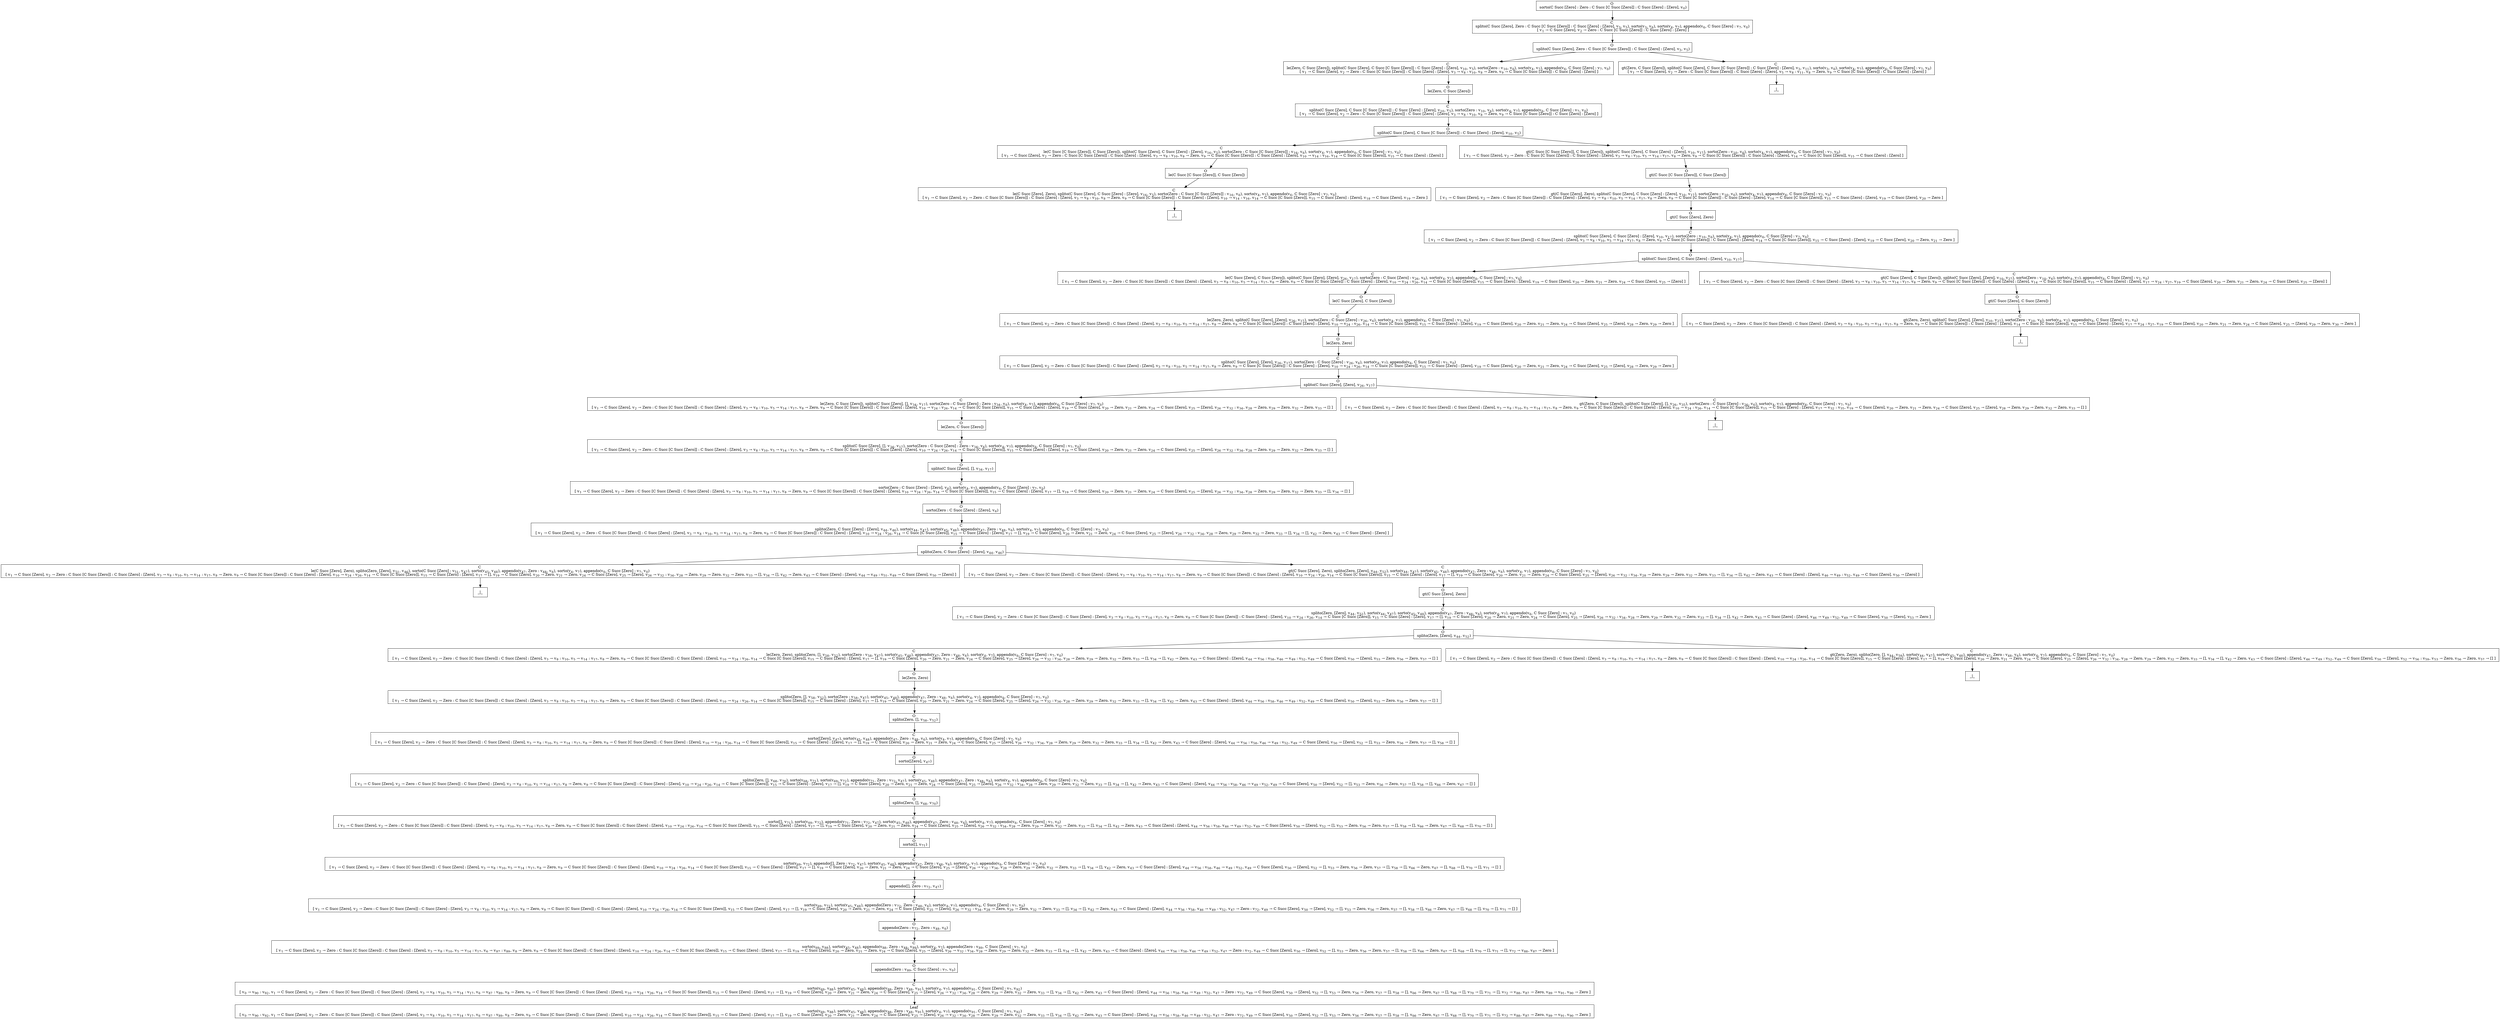 digraph {
    graph [rankdir=TB
          ,bgcolor=transparent];
    node [shape=box
         ,fillcolor=white
         ,style=filled];
    0 [label=<O <BR/> sorto(C Succ [Zero] : Zero : C Succ [C Succ [Zero]] : C Succ [Zero] : [Zero], v<SUB>0</SUB>)>];
    1 [label=<C <BR/> splito(C Succ [Zero], Zero : C Succ [C Succ [Zero]] : C Succ [Zero] : [Zero], v<SUB>3</SUB>, v<SUB>5</SUB>), sorto(v<SUB>3</SUB>, v<SUB>6</SUB>), sorto(v<SUB>4</SUB>, v<SUB>7</SUB>), appendo(v<SUB>6</SUB>, C Succ [Zero] : v<SUB>7</SUB>, v<SUB>0</SUB>) <BR/>  [ v<SUB>1</SUB> &rarr; C Succ [Zero], v<SUB>2</SUB> &rarr; Zero : C Succ [C Succ [Zero]] : C Succ [Zero] : [Zero] ] >];
    2 [label=<O <BR/> splito(C Succ [Zero], Zero : C Succ [C Succ [Zero]] : C Succ [Zero] : [Zero], v<SUB>3</SUB>, v<SUB>5</SUB>)>];
    3 [label=<C <BR/> le(Zero, C Succ [Zero]), splito(C Succ [Zero], C Succ [C Succ [Zero]] : C Succ [Zero] : [Zero], v<SUB>10</SUB>, v<SUB>5</SUB>), sorto(Zero : v<SUB>10</SUB>, v<SUB>6</SUB>), sorto(v<SUB>4</SUB>, v<SUB>7</SUB>), appendo(v<SUB>6</SUB>, C Succ [Zero] : v<SUB>7</SUB>, v<SUB>0</SUB>) <BR/>  [ v<SUB>1</SUB> &rarr; C Succ [Zero], v<SUB>2</SUB> &rarr; Zero : C Succ [C Succ [Zero]] : C Succ [Zero] : [Zero], v<SUB>3</SUB> &rarr; v<SUB>8</SUB> : v<SUB>10</SUB>, v<SUB>8</SUB> &rarr; Zero, v<SUB>9</SUB> &rarr; C Succ [C Succ [Zero]] : C Succ [Zero] : [Zero] ] >];
    4 [label=<C <BR/> gt(Zero, C Succ [Zero]), splito(C Succ [Zero], C Succ [C Succ [Zero]] : C Succ [Zero] : [Zero], v<SUB>3</SUB>, v<SUB>11</SUB>), sorto(v<SUB>3</SUB>, v<SUB>6</SUB>), sorto(v<SUB>4</SUB>, v<SUB>7</SUB>), appendo(v<SUB>6</SUB>, C Succ [Zero] : v<SUB>7</SUB>, v<SUB>0</SUB>) <BR/>  [ v<SUB>1</SUB> &rarr; C Succ [Zero], v<SUB>2</SUB> &rarr; Zero : C Succ [C Succ [Zero]] : C Succ [Zero] : [Zero], v<SUB>5</SUB> &rarr; v<SUB>8</SUB> : v<SUB>11</SUB>, v<SUB>8</SUB> &rarr; Zero, v<SUB>9</SUB> &rarr; C Succ [C Succ [Zero]] : C Succ [Zero] : [Zero] ] >];
    5 [label=<O <BR/> le(Zero, C Succ [Zero])>];
    6 [label=<C <BR/> splito(C Succ [Zero], C Succ [C Succ [Zero]] : C Succ [Zero] : [Zero], v<SUB>10</SUB>, v<SUB>5</SUB>), sorto(Zero : v<SUB>10</SUB>, v<SUB>6</SUB>), sorto(v<SUB>4</SUB>, v<SUB>7</SUB>), appendo(v<SUB>6</SUB>, C Succ [Zero] : v<SUB>7</SUB>, v<SUB>0</SUB>) <BR/>  [ v<SUB>1</SUB> &rarr; C Succ [Zero], v<SUB>2</SUB> &rarr; Zero : C Succ [C Succ [Zero]] : C Succ [Zero] : [Zero], v<SUB>3</SUB> &rarr; v<SUB>8</SUB> : v<SUB>10</SUB>, v<SUB>8</SUB> &rarr; Zero, v<SUB>9</SUB> &rarr; C Succ [C Succ [Zero]] : C Succ [Zero] : [Zero] ] >];
    7 [label=<O <BR/> splito(C Succ [Zero], C Succ [C Succ [Zero]] : C Succ [Zero] : [Zero], v<SUB>10</SUB>, v<SUB>5</SUB>)>];
    8 [label=<C <BR/> le(C Succ [C Succ [Zero]], C Succ [Zero]), splito(C Succ [Zero], C Succ [Zero] : [Zero], v<SUB>16</SUB>, v<SUB>5</SUB>), sorto(Zero : C Succ [C Succ [Zero]] : v<SUB>16</SUB>, v<SUB>6</SUB>), sorto(v<SUB>4</SUB>, v<SUB>7</SUB>), appendo(v<SUB>6</SUB>, C Succ [Zero] : v<SUB>7</SUB>, v<SUB>0</SUB>) <BR/>  [ v<SUB>1</SUB> &rarr; C Succ [Zero], v<SUB>2</SUB> &rarr; Zero : C Succ [C Succ [Zero]] : C Succ [Zero] : [Zero], v<SUB>3</SUB> &rarr; v<SUB>8</SUB> : v<SUB>10</SUB>, v<SUB>8</SUB> &rarr; Zero, v<SUB>9</SUB> &rarr; C Succ [C Succ [Zero]] : C Succ [Zero] : [Zero], v<SUB>10</SUB> &rarr; v<SUB>14</SUB> : v<SUB>16</SUB>, v<SUB>14</SUB> &rarr; C Succ [C Succ [Zero]], v<SUB>15</SUB> &rarr; C Succ [Zero] : [Zero] ] >];
    9 [label=<C <BR/> gt(C Succ [C Succ [Zero]], C Succ [Zero]), splito(C Succ [Zero], C Succ [Zero] : [Zero], v<SUB>10</SUB>, v<SUB>17</SUB>), sorto(Zero : v<SUB>10</SUB>, v<SUB>6</SUB>), sorto(v<SUB>4</SUB>, v<SUB>7</SUB>), appendo(v<SUB>6</SUB>, C Succ [Zero] : v<SUB>7</SUB>, v<SUB>0</SUB>) <BR/>  [ v<SUB>1</SUB> &rarr; C Succ [Zero], v<SUB>2</SUB> &rarr; Zero : C Succ [C Succ [Zero]] : C Succ [Zero] : [Zero], v<SUB>3</SUB> &rarr; v<SUB>8</SUB> : v<SUB>10</SUB>, v<SUB>5</SUB> &rarr; v<SUB>14</SUB> : v<SUB>17</SUB>, v<SUB>8</SUB> &rarr; Zero, v<SUB>9</SUB> &rarr; C Succ [C Succ [Zero]] : C Succ [Zero] : [Zero], v<SUB>14</SUB> &rarr; C Succ [C Succ [Zero]], v<SUB>15</SUB> &rarr; C Succ [Zero] : [Zero] ] >];
    10 [label=<O <BR/> le(C Succ [C Succ [Zero]], C Succ [Zero])>];
    11 [label=<C <BR/> le(C Succ [Zero], Zero), splito(C Succ [Zero], C Succ [Zero] : [Zero], v<SUB>16</SUB>, v<SUB>5</SUB>), sorto(Zero : C Succ [C Succ [Zero]] : v<SUB>16</SUB>, v<SUB>6</SUB>), sorto(v<SUB>4</SUB>, v<SUB>7</SUB>), appendo(v<SUB>6</SUB>, C Succ [Zero] : v<SUB>7</SUB>, v<SUB>0</SUB>) <BR/>  [ v<SUB>1</SUB> &rarr; C Succ [Zero], v<SUB>2</SUB> &rarr; Zero : C Succ [C Succ [Zero]] : C Succ [Zero] : [Zero], v<SUB>3</SUB> &rarr; v<SUB>8</SUB> : v<SUB>10</SUB>, v<SUB>8</SUB> &rarr; Zero, v<SUB>9</SUB> &rarr; C Succ [C Succ [Zero]] : C Succ [Zero] : [Zero], v<SUB>10</SUB> &rarr; v<SUB>14</SUB> : v<SUB>16</SUB>, v<SUB>14</SUB> &rarr; C Succ [C Succ [Zero]], v<SUB>15</SUB> &rarr; C Succ [Zero] : [Zero], v<SUB>18</SUB> &rarr; C Succ [Zero], v<SUB>19</SUB> &rarr; Zero ] >];
    12 [label=<_|_>];
    13 [label=<O <BR/> gt(C Succ [C Succ [Zero]], C Succ [Zero])>];
    14 [label=<C <BR/> gt(C Succ [Zero], Zero), splito(C Succ [Zero], C Succ [Zero] : [Zero], v<SUB>10</SUB>, v<SUB>17</SUB>), sorto(Zero : v<SUB>10</SUB>, v<SUB>6</SUB>), sorto(v<SUB>4</SUB>, v<SUB>7</SUB>), appendo(v<SUB>6</SUB>, C Succ [Zero] : v<SUB>7</SUB>, v<SUB>0</SUB>) <BR/>  [ v<SUB>1</SUB> &rarr; C Succ [Zero], v<SUB>2</SUB> &rarr; Zero : C Succ [C Succ [Zero]] : C Succ [Zero] : [Zero], v<SUB>3</SUB> &rarr; v<SUB>8</SUB> : v<SUB>10</SUB>, v<SUB>5</SUB> &rarr; v<SUB>14</SUB> : v<SUB>17</SUB>, v<SUB>8</SUB> &rarr; Zero, v<SUB>9</SUB> &rarr; C Succ [C Succ [Zero]] : C Succ [Zero] : [Zero], v<SUB>14</SUB> &rarr; C Succ [C Succ [Zero]], v<SUB>15</SUB> &rarr; C Succ [Zero] : [Zero], v<SUB>19</SUB> &rarr; C Succ [Zero], v<SUB>20</SUB> &rarr; Zero ] >];
    15 [label=<O <BR/> gt(C Succ [Zero], Zero)>];
    16 [label=<C <BR/> splito(C Succ [Zero], C Succ [Zero] : [Zero], v<SUB>10</SUB>, v<SUB>17</SUB>), sorto(Zero : v<SUB>10</SUB>, v<SUB>6</SUB>), sorto(v<SUB>4</SUB>, v<SUB>7</SUB>), appendo(v<SUB>6</SUB>, C Succ [Zero] : v<SUB>7</SUB>, v<SUB>0</SUB>) <BR/>  [ v<SUB>1</SUB> &rarr; C Succ [Zero], v<SUB>2</SUB> &rarr; Zero : C Succ [C Succ [Zero]] : C Succ [Zero] : [Zero], v<SUB>3</SUB> &rarr; v<SUB>8</SUB> : v<SUB>10</SUB>, v<SUB>5</SUB> &rarr; v<SUB>14</SUB> : v<SUB>17</SUB>, v<SUB>8</SUB> &rarr; Zero, v<SUB>9</SUB> &rarr; C Succ [C Succ [Zero]] : C Succ [Zero] : [Zero], v<SUB>14</SUB> &rarr; C Succ [C Succ [Zero]], v<SUB>15</SUB> &rarr; C Succ [Zero] : [Zero], v<SUB>19</SUB> &rarr; C Succ [Zero], v<SUB>20</SUB> &rarr; Zero, v<SUB>21</SUB> &rarr; Zero ] >];
    17 [label=<O <BR/> splito(C Succ [Zero], C Succ [Zero] : [Zero], v<SUB>10</SUB>, v<SUB>17</SUB>)>];
    18 [label=<C <BR/> le(C Succ [Zero], C Succ [Zero]), splito(C Succ [Zero], [Zero], v<SUB>26</SUB>, v<SUB>17</SUB>), sorto(Zero : C Succ [Zero] : v<SUB>26</SUB>, v<SUB>6</SUB>), sorto(v<SUB>4</SUB>, v<SUB>7</SUB>), appendo(v<SUB>6</SUB>, C Succ [Zero] : v<SUB>7</SUB>, v<SUB>0</SUB>) <BR/>  [ v<SUB>1</SUB> &rarr; C Succ [Zero], v<SUB>2</SUB> &rarr; Zero : C Succ [C Succ [Zero]] : C Succ [Zero] : [Zero], v<SUB>3</SUB> &rarr; v<SUB>8</SUB> : v<SUB>10</SUB>, v<SUB>5</SUB> &rarr; v<SUB>14</SUB> : v<SUB>17</SUB>, v<SUB>8</SUB> &rarr; Zero, v<SUB>9</SUB> &rarr; C Succ [C Succ [Zero]] : C Succ [Zero] : [Zero], v<SUB>10</SUB> &rarr; v<SUB>24</SUB> : v<SUB>26</SUB>, v<SUB>14</SUB> &rarr; C Succ [C Succ [Zero]], v<SUB>15</SUB> &rarr; C Succ [Zero] : [Zero], v<SUB>19</SUB> &rarr; C Succ [Zero], v<SUB>20</SUB> &rarr; Zero, v<SUB>21</SUB> &rarr; Zero, v<SUB>24</SUB> &rarr; C Succ [Zero], v<SUB>25</SUB> &rarr; [Zero] ] >];
    19 [label=<C <BR/> gt(C Succ [Zero], C Succ [Zero]), splito(C Succ [Zero], [Zero], v<SUB>10</SUB>, v<SUB>27</SUB>), sorto(Zero : v<SUB>10</SUB>, v<SUB>6</SUB>), sorto(v<SUB>4</SUB>, v<SUB>7</SUB>), appendo(v<SUB>6</SUB>, C Succ [Zero] : v<SUB>7</SUB>, v<SUB>0</SUB>) <BR/>  [ v<SUB>1</SUB> &rarr; C Succ [Zero], v<SUB>2</SUB> &rarr; Zero : C Succ [C Succ [Zero]] : C Succ [Zero] : [Zero], v<SUB>3</SUB> &rarr; v<SUB>8</SUB> : v<SUB>10</SUB>, v<SUB>5</SUB> &rarr; v<SUB>14</SUB> : v<SUB>17</SUB>, v<SUB>8</SUB> &rarr; Zero, v<SUB>9</SUB> &rarr; C Succ [C Succ [Zero]] : C Succ [Zero] : [Zero], v<SUB>14</SUB> &rarr; C Succ [C Succ [Zero]], v<SUB>15</SUB> &rarr; C Succ [Zero] : [Zero], v<SUB>17</SUB> &rarr; v<SUB>24</SUB> : v<SUB>27</SUB>, v<SUB>19</SUB> &rarr; C Succ [Zero], v<SUB>20</SUB> &rarr; Zero, v<SUB>21</SUB> &rarr; Zero, v<SUB>24</SUB> &rarr; C Succ [Zero], v<SUB>25</SUB> &rarr; [Zero] ] >];
    20 [label=<O <BR/> le(C Succ [Zero], C Succ [Zero])>];
    21 [label=<C <BR/> le(Zero, Zero), splito(C Succ [Zero], [Zero], v<SUB>26</SUB>, v<SUB>17</SUB>), sorto(Zero : C Succ [Zero] : v<SUB>26</SUB>, v<SUB>6</SUB>), sorto(v<SUB>4</SUB>, v<SUB>7</SUB>), appendo(v<SUB>6</SUB>, C Succ [Zero] : v<SUB>7</SUB>, v<SUB>0</SUB>) <BR/>  [ v<SUB>1</SUB> &rarr; C Succ [Zero], v<SUB>2</SUB> &rarr; Zero : C Succ [C Succ [Zero]] : C Succ [Zero] : [Zero], v<SUB>3</SUB> &rarr; v<SUB>8</SUB> : v<SUB>10</SUB>, v<SUB>5</SUB> &rarr; v<SUB>14</SUB> : v<SUB>17</SUB>, v<SUB>8</SUB> &rarr; Zero, v<SUB>9</SUB> &rarr; C Succ [C Succ [Zero]] : C Succ [Zero] : [Zero], v<SUB>10</SUB> &rarr; v<SUB>24</SUB> : v<SUB>26</SUB>, v<SUB>14</SUB> &rarr; C Succ [C Succ [Zero]], v<SUB>15</SUB> &rarr; C Succ [Zero] : [Zero], v<SUB>19</SUB> &rarr; C Succ [Zero], v<SUB>20</SUB> &rarr; Zero, v<SUB>21</SUB> &rarr; Zero, v<SUB>24</SUB> &rarr; C Succ [Zero], v<SUB>25</SUB> &rarr; [Zero], v<SUB>28</SUB> &rarr; Zero, v<SUB>29</SUB> &rarr; Zero ] >];
    22 [label=<O <BR/> le(Zero, Zero)>];
    23 [label=<C <BR/> splito(C Succ [Zero], [Zero], v<SUB>26</SUB>, v<SUB>17</SUB>), sorto(Zero : C Succ [Zero] : v<SUB>26</SUB>, v<SUB>6</SUB>), sorto(v<SUB>4</SUB>, v<SUB>7</SUB>), appendo(v<SUB>6</SUB>, C Succ [Zero] : v<SUB>7</SUB>, v<SUB>0</SUB>) <BR/>  [ v<SUB>1</SUB> &rarr; C Succ [Zero], v<SUB>2</SUB> &rarr; Zero : C Succ [C Succ [Zero]] : C Succ [Zero] : [Zero], v<SUB>3</SUB> &rarr; v<SUB>8</SUB> : v<SUB>10</SUB>, v<SUB>5</SUB> &rarr; v<SUB>14</SUB> : v<SUB>17</SUB>, v<SUB>8</SUB> &rarr; Zero, v<SUB>9</SUB> &rarr; C Succ [C Succ [Zero]] : C Succ [Zero] : [Zero], v<SUB>10</SUB> &rarr; v<SUB>24</SUB> : v<SUB>26</SUB>, v<SUB>14</SUB> &rarr; C Succ [C Succ [Zero]], v<SUB>15</SUB> &rarr; C Succ [Zero] : [Zero], v<SUB>19</SUB> &rarr; C Succ [Zero], v<SUB>20</SUB> &rarr; Zero, v<SUB>21</SUB> &rarr; Zero, v<SUB>24</SUB> &rarr; C Succ [Zero], v<SUB>25</SUB> &rarr; [Zero], v<SUB>28</SUB> &rarr; Zero, v<SUB>29</SUB> &rarr; Zero ] >];
    24 [label=<O <BR/> splito(C Succ [Zero], [Zero], v<SUB>26</SUB>, v<SUB>17</SUB>)>];
    25 [label=<C <BR/> le(Zero, C Succ [Zero]), splito(C Succ [Zero], [], v<SUB>34</SUB>, v<SUB>17</SUB>), sorto(Zero : C Succ [Zero] : Zero : v<SUB>34</SUB>, v<SUB>6</SUB>), sorto(v<SUB>4</SUB>, v<SUB>7</SUB>), appendo(v<SUB>6</SUB>, C Succ [Zero] : v<SUB>7</SUB>, v<SUB>0</SUB>) <BR/>  [ v<SUB>1</SUB> &rarr; C Succ [Zero], v<SUB>2</SUB> &rarr; Zero : C Succ [C Succ [Zero]] : C Succ [Zero] : [Zero], v<SUB>3</SUB> &rarr; v<SUB>8</SUB> : v<SUB>10</SUB>, v<SUB>5</SUB> &rarr; v<SUB>14</SUB> : v<SUB>17</SUB>, v<SUB>8</SUB> &rarr; Zero, v<SUB>9</SUB> &rarr; C Succ [C Succ [Zero]] : C Succ [Zero] : [Zero], v<SUB>10</SUB> &rarr; v<SUB>24</SUB> : v<SUB>26</SUB>, v<SUB>14</SUB> &rarr; C Succ [C Succ [Zero]], v<SUB>15</SUB> &rarr; C Succ [Zero] : [Zero], v<SUB>19</SUB> &rarr; C Succ [Zero], v<SUB>20</SUB> &rarr; Zero, v<SUB>21</SUB> &rarr; Zero, v<SUB>24</SUB> &rarr; C Succ [Zero], v<SUB>25</SUB> &rarr; [Zero], v<SUB>26</SUB> &rarr; v<SUB>32</SUB> : v<SUB>34</SUB>, v<SUB>28</SUB> &rarr; Zero, v<SUB>29</SUB> &rarr; Zero, v<SUB>32</SUB> &rarr; Zero, v<SUB>33</SUB> &rarr; [] ] >];
    26 [label=<C <BR/> gt(Zero, C Succ [Zero]), splito(C Succ [Zero], [], v<SUB>26</SUB>, v<SUB>35</SUB>), sorto(Zero : C Succ [Zero] : v<SUB>26</SUB>, v<SUB>6</SUB>), sorto(v<SUB>4</SUB>, v<SUB>7</SUB>), appendo(v<SUB>6</SUB>, C Succ [Zero] : v<SUB>7</SUB>, v<SUB>0</SUB>) <BR/>  [ v<SUB>1</SUB> &rarr; C Succ [Zero], v<SUB>2</SUB> &rarr; Zero : C Succ [C Succ [Zero]] : C Succ [Zero] : [Zero], v<SUB>3</SUB> &rarr; v<SUB>8</SUB> : v<SUB>10</SUB>, v<SUB>5</SUB> &rarr; v<SUB>14</SUB> : v<SUB>17</SUB>, v<SUB>8</SUB> &rarr; Zero, v<SUB>9</SUB> &rarr; C Succ [C Succ [Zero]] : C Succ [Zero] : [Zero], v<SUB>10</SUB> &rarr; v<SUB>24</SUB> : v<SUB>26</SUB>, v<SUB>14</SUB> &rarr; C Succ [C Succ [Zero]], v<SUB>15</SUB> &rarr; C Succ [Zero] : [Zero], v<SUB>17</SUB> &rarr; v<SUB>32</SUB> : v<SUB>35</SUB>, v<SUB>19</SUB> &rarr; C Succ [Zero], v<SUB>20</SUB> &rarr; Zero, v<SUB>21</SUB> &rarr; Zero, v<SUB>24</SUB> &rarr; C Succ [Zero], v<SUB>25</SUB> &rarr; [Zero], v<SUB>28</SUB> &rarr; Zero, v<SUB>29</SUB> &rarr; Zero, v<SUB>32</SUB> &rarr; Zero, v<SUB>33</SUB> &rarr; [] ] >];
    27 [label=<O <BR/> le(Zero, C Succ [Zero])>];
    28 [label=<C <BR/> splito(C Succ [Zero], [], v<SUB>34</SUB>, v<SUB>17</SUB>), sorto(Zero : C Succ [Zero] : Zero : v<SUB>34</SUB>, v<SUB>6</SUB>), sorto(v<SUB>4</SUB>, v<SUB>7</SUB>), appendo(v<SUB>6</SUB>, C Succ [Zero] : v<SUB>7</SUB>, v<SUB>0</SUB>) <BR/>  [ v<SUB>1</SUB> &rarr; C Succ [Zero], v<SUB>2</SUB> &rarr; Zero : C Succ [C Succ [Zero]] : C Succ [Zero] : [Zero], v<SUB>3</SUB> &rarr; v<SUB>8</SUB> : v<SUB>10</SUB>, v<SUB>5</SUB> &rarr; v<SUB>14</SUB> : v<SUB>17</SUB>, v<SUB>8</SUB> &rarr; Zero, v<SUB>9</SUB> &rarr; C Succ [C Succ [Zero]] : C Succ [Zero] : [Zero], v<SUB>10</SUB> &rarr; v<SUB>24</SUB> : v<SUB>26</SUB>, v<SUB>14</SUB> &rarr; C Succ [C Succ [Zero]], v<SUB>15</SUB> &rarr; C Succ [Zero] : [Zero], v<SUB>19</SUB> &rarr; C Succ [Zero], v<SUB>20</SUB> &rarr; Zero, v<SUB>21</SUB> &rarr; Zero, v<SUB>24</SUB> &rarr; C Succ [Zero], v<SUB>25</SUB> &rarr; [Zero], v<SUB>26</SUB> &rarr; v<SUB>32</SUB> : v<SUB>34</SUB>, v<SUB>28</SUB> &rarr; Zero, v<SUB>29</SUB> &rarr; Zero, v<SUB>32</SUB> &rarr; Zero, v<SUB>33</SUB> &rarr; [] ] >];
    29 [label=<O <BR/> splito(C Succ [Zero], [], v<SUB>34</SUB>, v<SUB>17</SUB>)>];
    30 [label=<C <BR/> sorto(Zero : C Succ [Zero] : [Zero], v<SUB>6</SUB>), sorto(v<SUB>4</SUB>, v<SUB>7</SUB>), appendo(v<SUB>6</SUB>, C Succ [Zero] : v<SUB>7</SUB>, v<SUB>0</SUB>) <BR/>  [ v<SUB>1</SUB> &rarr; C Succ [Zero], v<SUB>2</SUB> &rarr; Zero : C Succ [C Succ [Zero]] : C Succ [Zero] : [Zero], v<SUB>3</SUB> &rarr; v<SUB>8</SUB> : v<SUB>10</SUB>, v<SUB>5</SUB> &rarr; v<SUB>14</SUB> : v<SUB>17</SUB>, v<SUB>8</SUB> &rarr; Zero, v<SUB>9</SUB> &rarr; C Succ [C Succ [Zero]] : C Succ [Zero] : [Zero], v<SUB>10</SUB> &rarr; v<SUB>24</SUB> : v<SUB>26</SUB>, v<SUB>14</SUB> &rarr; C Succ [C Succ [Zero]], v<SUB>15</SUB> &rarr; C Succ [Zero] : [Zero], v<SUB>17</SUB> &rarr; [], v<SUB>19</SUB> &rarr; C Succ [Zero], v<SUB>20</SUB> &rarr; Zero, v<SUB>21</SUB> &rarr; Zero, v<SUB>24</SUB> &rarr; C Succ [Zero], v<SUB>25</SUB> &rarr; [Zero], v<SUB>26</SUB> &rarr; v<SUB>32</SUB> : v<SUB>34</SUB>, v<SUB>28</SUB> &rarr; Zero, v<SUB>29</SUB> &rarr; Zero, v<SUB>32</SUB> &rarr; Zero, v<SUB>33</SUB> &rarr; [], v<SUB>34</SUB> &rarr; [] ] >];
    31 [label=<O <BR/> sorto(Zero : C Succ [Zero] : [Zero], v<SUB>6</SUB>)>];
    32 [label=<C <BR/> splito(Zero, C Succ [Zero] : [Zero], v<SUB>44</SUB>, v<SUB>46</SUB>), sorto(v<SUB>44</SUB>, v<SUB>47</SUB>), sorto(v<SUB>45</SUB>, v<SUB>48</SUB>), appendo(v<SUB>47</SUB>, Zero : v<SUB>48</SUB>, v<SUB>6</SUB>), sorto(v<SUB>4</SUB>, v<SUB>7</SUB>), appendo(v<SUB>6</SUB>, C Succ [Zero] : v<SUB>7</SUB>, v<SUB>0</SUB>) <BR/>  [ v<SUB>1</SUB> &rarr; C Succ [Zero], v<SUB>2</SUB> &rarr; Zero : C Succ [C Succ [Zero]] : C Succ [Zero] : [Zero], v<SUB>3</SUB> &rarr; v<SUB>8</SUB> : v<SUB>10</SUB>, v<SUB>5</SUB> &rarr; v<SUB>14</SUB> : v<SUB>17</SUB>, v<SUB>8</SUB> &rarr; Zero, v<SUB>9</SUB> &rarr; C Succ [C Succ [Zero]] : C Succ [Zero] : [Zero], v<SUB>10</SUB> &rarr; v<SUB>24</SUB> : v<SUB>26</SUB>, v<SUB>14</SUB> &rarr; C Succ [C Succ [Zero]], v<SUB>15</SUB> &rarr; C Succ [Zero] : [Zero], v<SUB>17</SUB> &rarr; [], v<SUB>19</SUB> &rarr; C Succ [Zero], v<SUB>20</SUB> &rarr; Zero, v<SUB>21</SUB> &rarr; Zero, v<SUB>24</SUB> &rarr; C Succ [Zero], v<SUB>25</SUB> &rarr; [Zero], v<SUB>26</SUB> &rarr; v<SUB>32</SUB> : v<SUB>34</SUB>, v<SUB>28</SUB> &rarr; Zero, v<SUB>29</SUB> &rarr; Zero, v<SUB>32</SUB> &rarr; Zero, v<SUB>33</SUB> &rarr; [], v<SUB>34</SUB> &rarr; [], v<SUB>42</SUB> &rarr; Zero, v<SUB>43</SUB> &rarr; C Succ [Zero] : [Zero] ] >];
    33 [label=<O <BR/> splito(Zero, C Succ [Zero] : [Zero], v<SUB>44</SUB>, v<SUB>46</SUB>)>];
    34 [label=<C <BR/> le(C Succ [Zero], Zero), splito(Zero, [Zero], v<SUB>51</SUB>, v<SUB>46</SUB>), sorto(C Succ [Zero] : v<SUB>51</SUB>, v<SUB>47</SUB>), sorto(v<SUB>45</SUB>, v<SUB>48</SUB>), appendo(v<SUB>47</SUB>, Zero : v<SUB>48</SUB>, v<SUB>6</SUB>), sorto(v<SUB>4</SUB>, v<SUB>7</SUB>), appendo(v<SUB>6</SUB>, C Succ [Zero] : v<SUB>7</SUB>, v<SUB>0</SUB>) <BR/>  [ v<SUB>1</SUB> &rarr; C Succ [Zero], v<SUB>2</SUB> &rarr; Zero : C Succ [C Succ [Zero]] : C Succ [Zero] : [Zero], v<SUB>3</SUB> &rarr; v<SUB>8</SUB> : v<SUB>10</SUB>, v<SUB>5</SUB> &rarr; v<SUB>14</SUB> : v<SUB>17</SUB>, v<SUB>8</SUB> &rarr; Zero, v<SUB>9</SUB> &rarr; C Succ [C Succ [Zero]] : C Succ [Zero] : [Zero], v<SUB>10</SUB> &rarr; v<SUB>24</SUB> : v<SUB>26</SUB>, v<SUB>14</SUB> &rarr; C Succ [C Succ [Zero]], v<SUB>15</SUB> &rarr; C Succ [Zero] : [Zero], v<SUB>17</SUB> &rarr; [], v<SUB>19</SUB> &rarr; C Succ [Zero], v<SUB>20</SUB> &rarr; Zero, v<SUB>21</SUB> &rarr; Zero, v<SUB>24</SUB> &rarr; C Succ [Zero], v<SUB>25</SUB> &rarr; [Zero], v<SUB>26</SUB> &rarr; v<SUB>32</SUB> : v<SUB>34</SUB>, v<SUB>28</SUB> &rarr; Zero, v<SUB>29</SUB> &rarr; Zero, v<SUB>32</SUB> &rarr; Zero, v<SUB>33</SUB> &rarr; [], v<SUB>34</SUB> &rarr; [], v<SUB>42</SUB> &rarr; Zero, v<SUB>43</SUB> &rarr; C Succ [Zero] : [Zero], v<SUB>44</SUB> &rarr; v<SUB>49</SUB> : v<SUB>51</SUB>, v<SUB>49</SUB> &rarr; C Succ [Zero], v<SUB>50</SUB> &rarr; [Zero] ] >];
    35 [label=<C <BR/> gt(C Succ [Zero], Zero), splito(Zero, [Zero], v<SUB>44</SUB>, v<SUB>52</SUB>), sorto(v<SUB>44</SUB>, v<SUB>47</SUB>), sorto(v<SUB>45</SUB>, v<SUB>48</SUB>), appendo(v<SUB>47</SUB>, Zero : v<SUB>48</SUB>, v<SUB>6</SUB>), sorto(v<SUB>4</SUB>, v<SUB>7</SUB>), appendo(v<SUB>6</SUB>, C Succ [Zero] : v<SUB>7</SUB>, v<SUB>0</SUB>) <BR/>  [ v<SUB>1</SUB> &rarr; C Succ [Zero], v<SUB>2</SUB> &rarr; Zero : C Succ [C Succ [Zero]] : C Succ [Zero] : [Zero], v<SUB>3</SUB> &rarr; v<SUB>8</SUB> : v<SUB>10</SUB>, v<SUB>5</SUB> &rarr; v<SUB>14</SUB> : v<SUB>17</SUB>, v<SUB>8</SUB> &rarr; Zero, v<SUB>9</SUB> &rarr; C Succ [C Succ [Zero]] : C Succ [Zero] : [Zero], v<SUB>10</SUB> &rarr; v<SUB>24</SUB> : v<SUB>26</SUB>, v<SUB>14</SUB> &rarr; C Succ [C Succ [Zero]], v<SUB>15</SUB> &rarr; C Succ [Zero] : [Zero], v<SUB>17</SUB> &rarr; [], v<SUB>19</SUB> &rarr; C Succ [Zero], v<SUB>20</SUB> &rarr; Zero, v<SUB>21</SUB> &rarr; Zero, v<SUB>24</SUB> &rarr; C Succ [Zero], v<SUB>25</SUB> &rarr; [Zero], v<SUB>26</SUB> &rarr; v<SUB>32</SUB> : v<SUB>34</SUB>, v<SUB>28</SUB> &rarr; Zero, v<SUB>29</SUB> &rarr; Zero, v<SUB>32</SUB> &rarr; Zero, v<SUB>33</SUB> &rarr; [], v<SUB>34</SUB> &rarr; [], v<SUB>42</SUB> &rarr; Zero, v<SUB>43</SUB> &rarr; C Succ [Zero] : [Zero], v<SUB>46</SUB> &rarr; v<SUB>49</SUB> : v<SUB>52</SUB>, v<SUB>49</SUB> &rarr; C Succ [Zero], v<SUB>50</SUB> &rarr; [Zero] ] >];
    36 [label=<_|_>];
    37 [label=<O <BR/> gt(C Succ [Zero], Zero)>];
    38 [label=<C <BR/> splito(Zero, [Zero], v<SUB>44</SUB>, v<SUB>52</SUB>), sorto(v<SUB>44</SUB>, v<SUB>47</SUB>), sorto(v<SUB>45</SUB>, v<SUB>48</SUB>), appendo(v<SUB>47</SUB>, Zero : v<SUB>48</SUB>, v<SUB>6</SUB>), sorto(v<SUB>4</SUB>, v<SUB>7</SUB>), appendo(v<SUB>6</SUB>, C Succ [Zero] : v<SUB>7</SUB>, v<SUB>0</SUB>) <BR/>  [ v<SUB>1</SUB> &rarr; C Succ [Zero], v<SUB>2</SUB> &rarr; Zero : C Succ [C Succ [Zero]] : C Succ [Zero] : [Zero], v<SUB>3</SUB> &rarr; v<SUB>8</SUB> : v<SUB>10</SUB>, v<SUB>5</SUB> &rarr; v<SUB>14</SUB> : v<SUB>17</SUB>, v<SUB>8</SUB> &rarr; Zero, v<SUB>9</SUB> &rarr; C Succ [C Succ [Zero]] : C Succ [Zero] : [Zero], v<SUB>10</SUB> &rarr; v<SUB>24</SUB> : v<SUB>26</SUB>, v<SUB>14</SUB> &rarr; C Succ [C Succ [Zero]], v<SUB>15</SUB> &rarr; C Succ [Zero] : [Zero], v<SUB>17</SUB> &rarr; [], v<SUB>19</SUB> &rarr; C Succ [Zero], v<SUB>20</SUB> &rarr; Zero, v<SUB>21</SUB> &rarr; Zero, v<SUB>24</SUB> &rarr; C Succ [Zero], v<SUB>25</SUB> &rarr; [Zero], v<SUB>26</SUB> &rarr; v<SUB>32</SUB> : v<SUB>34</SUB>, v<SUB>28</SUB> &rarr; Zero, v<SUB>29</SUB> &rarr; Zero, v<SUB>32</SUB> &rarr; Zero, v<SUB>33</SUB> &rarr; [], v<SUB>34</SUB> &rarr; [], v<SUB>42</SUB> &rarr; Zero, v<SUB>43</SUB> &rarr; C Succ [Zero] : [Zero], v<SUB>46</SUB> &rarr; v<SUB>49</SUB> : v<SUB>52</SUB>, v<SUB>49</SUB> &rarr; C Succ [Zero], v<SUB>50</SUB> &rarr; [Zero], v<SUB>53</SUB> &rarr; Zero ] >];
    39 [label=<O <BR/> splito(Zero, [Zero], v<SUB>44</SUB>, v<SUB>52</SUB>)>];
    40 [label=<C <BR/> le(Zero, Zero), splito(Zero, [], v<SUB>58</SUB>, v<SUB>52</SUB>), sorto(Zero : v<SUB>58</SUB>, v<SUB>47</SUB>), sorto(v<SUB>45</SUB>, v<SUB>48</SUB>), appendo(v<SUB>47</SUB>, Zero : v<SUB>48</SUB>, v<SUB>6</SUB>), sorto(v<SUB>4</SUB>, v<SUB>7</SUB>), appendo(v<SUB>6</SUB>, C Succ [Zero] : v<SUB>7</SUB>, v<SUB>0</SUB>) <BR/>  [ v<SUB>1</SUB> &rarr; C Succ [Zero], v<SUB>2</SUB> &rarr; Zero : C Succ [C Succ [Zero]] : C Succ [Zero] : [Zero], v<SUB>3</SUB> &rarr; v<SUB>8</SUB> : v<SUB>10</SUB>, v<SUB>5</SUB> &rarr; v<SUB>14</SUB> : v<SUB>17</SUB>, v<SUB>8</SUB> &rarr; Zero, v<SUB>9</SUB> &rarr; C Succ [C Succ [Zero]] : C Succ [Zero] : [Zero], v<SUB>10</SUB> &rarr; v<SUB>24</SUB> : v<SUB>26</SUB>, v<SUB>14</SUB> &rarr; C Succ [C Succ [Zero]], v<SUB>15</SUB> &rarr; C Succ [Zero] : [Zero], v<SUB>17</SUB> &rarr; [], v<SUB>19</SUB> &rarr; C Succ [Zero], v<SUB>20</SUB> &rarr; Zero, v<SUB>21</SUB> &rarr; Zero, v<SUB>24</SUB> &rarr; C Succ [Zero], v<SUB>25</SUB> &rarr; [Zero], v<SUB>26</SUB> &rarr; v<SUB>32</SUB> : v<SUB>34</SUB>, v<SUB>28</SUB> &rarr; Zero, v<SUB>29</SUB> &rarr; Zero, v<SUB>32</SUB> &rarr; Zero, v<SUB>33</SUB> &rarr; [], v<SUB>34</SUB> &rarr; [], v<SUB>42</SUB> &rarr; Zero, v<SUB>43</SUB> &rarr; C Succ [Zero] : [Zero], v<SUB>44</SUB> &rarr; v<SUB>56</SUB> : v<SUB>58</SUB>, v<SUB>46</SUB> &rarr; v<SUB>49</SUB> : v<SUB>52</SUB>, v<SUB>49</SUB> &rarr; C Succ [Zero], v<SUB>50</SUB> &rarr; [Zero], v<SUB>53</SUB> &rarr; Zero, v<SUB>56</SUB> &rarr; Zero, v<SUB>57</SUB> &rarr; [] ] >];
    41 [label=<C <BR/> gt(Zero, Zero), splito(Zero, [], v<SUB>44</SUB>, v<SUB>59</SUB>), sorto(v<SUB>44</SUB>, v<SUB>47</SUB>), sorto(v<SUB>45</SUB>, v<SUB>48</SUB>), appendo(v<SUB>47</SUB>, Zero : v<SUB>48</SUB>, v<SUB>6</SUB>), sorto(v<SUB>4</SUB>, v<SUB>7</SUB>), appendo(v<SUB>6</SUB>, C Succ [Zero] : v<SUB>7</SUB>, v<SUB>0</SUB>) <BR/>  [ v<SUB>1</SUB> &rarr; C Succ [Zero], v<SUB>2</SUB> &rarr; Zero : C Succ [C Succ [Zero]] : C Succ [Zero] : [Zero], v<SUB>3</SUB> &rarr; v<SUB>8</SUB> : v<SUB>10</SUB>, v<SUB>5</SUB> &rarr; v<SUB>14</SUB> : v<SUB>17</SUB>, v<SUB>8</SUB> &rarr; Zero, v<SUB>9</SUB> &rarr; C Succ [C Succ [Zero]] : C Succ [Zero] : [Zero], v<SUB>10</SUB> &rarr; v<SUB>24</SUB> : v<SUB>26</SUB>, v<SUB>14</SUB> &rarr; C Succ [C Succ [Zero]], v<SUB>15</SUB> &rarr; C Succ [Zero] : [Zero], v<SUB>17</SUB> &rarr; [], v<SUB>19</SUB> &rarr; C Succ [Zero], v<SUB>20</SUB> &rarr; Zero, v<SUB>21</SUB> &rarr; Zero, v<SUB>24</SUB> &rarr; C Succ [Zero], v<SUB>25</SUB> &rarr; [Zero], v<SUB>26</SUB> &rarr; v<SUB>32</SUB> : v<SUB>34</SUB>, v<SUB>28</SUB> &rarr; Zero, v<SUB>29</SUB> &rarr; Zero, v<SUB>32</SUB> &rarr; Zero, v<SUB>33</SUB> &rarr; [], v<SUB>34</SUB> &rarr; [], v<SUB>42</SUB> &rarr; Zero, v<SUB>43</SUB> &rarr; C Succ [Zero] : [Zero], v<SUB>46</SUB> &rarr; v<SUB>49</SUB> : v<SUB>52</SUB>, v<SUB>49</SUB> &rarr; C Succ [Zero], v<SUB>50</SUB> &rarr; [Zero], v<SUB>52</SUB> &rarr; v<SUB>56</SUB> : v<SUB>59</SUB>, v<SUB>53</SUB> &rarr; Zero, v<SUB>56</SUB> &rarr; Zero, v<SUB>57</SUB> &rarr; [] ] >];
    42 [label=<O <BR/> le(Zero, Zero)>];
    43 [label=<C <BR/> splito(Zero, [], v<SUB>58</SUB>, v<SUB>52</SUB>), sorto(Zero : v<SUB>58</SUB>, v<SUB>47</SUB>), sorto(v<SUB>45</SUB>, v<SUB>48</SUB>), appendo(v<SUB>47</SUB>, Zero : v<SUB>48</SUB>, v<SUB>6</SUB>), sorto(v<SUB>4</SUB>, v<SUB>7</SUB>), appendo(v<SUB>6</SUB>, C Succ [Zero] : v<SUB>7</SUB>, v<SUB>0</SUB>) <BR/>  [ v<SUB>1</SUB> &rarr; C Succ [Zero], v<SUB>2</SUB> &rarr; Zero : C Succ [C Succ [Zero]] : C Succ [Zero] : [Zero], v<SUB>3</SUB> &rarr; v<SUB>8</SUB> : v<SUB>10</SUB>, v<SUB>5</SUB> &rarr; v<SUB>14</SUB> : v<SUB>17</SUB>, v<SUB>8</SUB> &rarr; Zero, v<SUB>9</SUB> &rarr; C Succ [C Succ [Zero]] : C Succ [Zero] : [Zero], v<SUB>10</SUB> &rarr; v<SUB>24</SUB> : v<SUB>26</SUB>, v<SUB>14</SUB> &rarr; C Succ [C Succ [Zero]], v<SUB>15</SUB> &rarr; C Succ [Zero] : [Zero], v<SUB>17</SUB> &rarr; [], v<SUB>19</SUB> &rarr; C Succ [Zero], v<SUB>20</SUB> &rarr; Zero, v<SUB>21</SUB> &rarr; Zero, v<SUB>24</SUB> &rarr; C Succ [Zero], v<SUB>25</SUB> &rarr; [Zero], v<SUB>26</SUB> &rarr; v<SUB>32</SUB> : v<SUB>34</SUB>, v<SUB>28</SUB> &rarr; Zero, v<SUB>29</SUB> &rarr; Zero, v<SUB>32</SUB> &rarr; Zero, v<SUB>33</SUB> &rarr; [], v<SUB>34</SUB> &rarr; [], v<SUB>42</SUB> &rarr; Zero, v<SUB>43</SUB> &rarr; C Succ [Zero] : [Zero], v<SUB>44</SUB> &rarr; v<SUB>56</SUB> : v<SUB>58</SUB>, v<SUB>46</SUB> &rarr; v<SUB>49</SUB> : v<SUB>52</SUB>, v<SUB>49</SUB> &rarr; C Succ [Zero], v<SUB>50</SUB> &rarr; [Zero], v<SUB>53</SUB> &rarr; Zero, v<SUB>56</SUB> &rarr; Zero, v<SUB>57</SUB> &rarr; [] ] >];
    44 [label=<O <BR/> splito(Zero, [], v<SUB>58</SUB>, v<SUB>52</SUB>)>];
    45 [label=<C <BR/> sorto([Zero], v<SUB>47</SUB>), sorto(v<SUB>45</SUB>, v<SUB>48</SUB>), appendo(v<SUB>47</SUB>, Zero : v<SUB>48</SUB>, v<SUB>6</SUB>), sorto(v<SUB>4</SUB>, v<SUB>7</SUB>), appendo(v<SUB>6</SUB>, C Succ [Zero] : v<SUB>7</SUB>, v<SUB>0</SUB>) <BR/>  [ v<SUB>1</SUB> &rarr; C Succ [Zero], v<SUB>2</SUB> &rarr; Zero : C Succ [C Succ [Zero]] : C Succ [Zero] : [Zero], v<SUB>3</SUB> &rarr; v<SUB>8</SUB> : v<SUB>10</SUB>, v<SUB>5</SUB> &rarr; v<SUB>14</SUB> : v<SUB>17</SUB>, v<SUB>8</SUB> &rarr; Zero, v<SUB>9</SUB> &rarr; C Succ [C Succ [Zero]] : C Succ [Zero] : [Zero], v<SUB>10</SUB> &rarr; v<SUB>24</SUB> : v<SUB>26</SUB>, v<SUB>14</SUB> &rarr; C Succ [C Succ [Zero]], v<SUB>15</SUB> &rarr; C Succ [Zero] : [Zero], v<SUB>17</SUB> &rarr; [], v<SUB>19</SUB> &rarr; C Succ [Zero], v<SUB>20</SUB> &rarr; Zero, v<SUB>21</SUB> &rarr; Zero, v<SUB>24</SUB> &rarr; C Succ [Zero], v<SUB>25</SUB> &rarr; [Zero], v<SUB>26</SUB> &rarr; v<SUB>32</SUB> : v<SUB>34</SUB>, v<SUB>28</SUB> &rarr; Zero, v<SUB>29</SUB> &rarr; Zero, v<SUB>32</SUB> &rarr; Zero, v<SUB>33</SUB> &rarr; [], v<SUB>34</SUB> &rarr; [], v<SUB>42</SUB> &rarr; Zero, v<SUB>43</SUB> &rarr; C Succ [Zero] : [Zero], v<SUB>44</SUB> &rarr; v<SUB>56</SUB> : v<SUB>58</SUB>, v<SUB>46</SUB> &rarr; v<SUB>49</SUB> : v<SUB>52</SUB>, v<SUB>49</SUB> &rarr; C Succ [Zero], v<SUB>50</SUB> &rarr; [Zero], v<SUB>52</SUB> &rarr; [], v<SUB>53</SUB> &rarr; Zero, v<SUB>56</SUB> &rarr; Zero, v<SUB>57</SUB> &rarr; [], v<SUB>58</SUB> &rarr; [] ] >];
    46 [label=<O <BR/> sorto([Zero], v<SUB>47</SUB>)>];
    47 [label=<C <BR/> splito(Zero, [], v<SUB>68</SUB>, v<SUB>70</SUB>), sorto(v<SUB>68</SUB>, v<SUB>71</SUB>), sorto(v<SUB>69</SUB>, v<SUB>72</SUB>), appendo(v<SUB>71</SUB>, Zero : v<SUB>72</SUB>, v<SUB>47</SUB>), sorto(v<SUB>45</SUB>, v<SUB>48</SUB>), appendo(v<SUB>47</SUB>, Zero : v<SUB>48</SUB>, v<SUB>6</SUB>), sorto(v<SUB>4</SUB>, v<SUB>7</SUB>), appendo(v<SUB>6</SUB>, C Succ [Zero] : v<SUB>7</SUB>, v<SUB>0</SUB>) <BR/>  [ v<SUB>1</SUB> &rarr; C Succ [Zero], v<SUB>2</SUB> &rarr; Zero : C Succ [C Succ [Zero]] : C Succ [Zero] : [Zero], v<SUB>3</SUB> &rarr; v<SUB>8</SUB> : v<SUB>10</SUB>, v<SUB>5</SUB> &rarr; v<SUB>14</SUB> : v<SUB>17</SUB>, v<SUB>8</SUB> &rarr; Zero, v<SUB>9</SUB> &rarr; C Succ [C Succ [Zero]] : C Succ [Zero] : [Zero], v<SUB>10</SUB> &rarr; v<SUB>24</SUB> : v<SUB>26</SUB>, v<SUB>14</SUB> &rarr; C Succ [C Succ [Zero]], v<SUB>15</SUB> &rarr; C Succ [Zero] : [Zero], v<SUB>17</SUB> &rarr; [], v<SUB>19</SUB> &rarr; C Succ [Zero], v<SUB>20</SUB> &rarr; Zero, v<SUB>21</SUB> &rarr; Zero, v<SUB>24</SUB> &rarr; C Succ [Zero], v<SUB>25</SUB> &rarr; [Zero], v<SUB>26</SUB> &rarr; v<SUB>32</SUB> : v<SUB>34</SUB>, v<SUB>28</SUB> &rarr; Zero, v<SUB>29</SUB> &rarr; Zero, v<SUB>32</SUB> &rarr; Zero, v<SUB>33</SUB> &rarr; [], v<SUB>34</SUB> &rarr; [], v<SUB>42</SUB> &rarr; Zero, v<SUB>43</SUB> &rarr; C Succ [Zero] : [Zero], v<SUB>44</SUB> &rarr; v<SUB>56</SUB> : v<SUB>58</SUB>, v<SUB>46</SUB> &rarr; v<SUB>49</SUB> : v<SUB>52</SUB>, v<SUB>49</SUB> &rarr; C Succ [Zero], v<SUB>50</SUB> &rarr; [Zero], v<SUB>52</SUB> &rarr; [], v<SUB>53</SUB> &rarr; Zero, v<SUB>56</SUB> &rarr; Zero, v<SUB>57</SUB> &rarr; [], v<SUB>58</SUB> &rarr; [], v<SUB>66</SUB> &rarr; Zero, v<SUB>67</SUB> &rarr; [] ] >];
    48 [label=<O <BR/> splito(Zero, [], v<SUB>68</SUB>, v<SUB>70</SUB>)>];
    49 [label=<C <BR/> sorto([], v<SUB>71</SUB>), sorto(v<SUB>69</SUB>, v<SUB>72</SUB>), appendo(v<SUB>71</SUB>, Zero : v<SUB>72</SUB>, v<SUB>47</SUB>), sorto(v<SUB>45</SUB>, v<SUB>48</SUB>), appendo(v<SUB>47</SUB>, Zero : v<SUB>48</SUB>, v<SUB>6</SUB>), sorto(v<SUB>4</SUB>, v<SUB>7</SUB>), appendo(v<SUB>6</SUB>, C Succ [Zero] : v<SUB>7</SUB>, v<SUB>0</SUB>) <BR/>  [ v<SUB>1</SUB> &rarr; C Succ [Zero], v<SUB>2</SUB> &rarr; Zero : C Succ [C Succ [Zero]] : C Succ [Zero] : [Zero], v<SUB>3</SUB> &rarr; v<SUB>8</SUB> : v<SUB>10</SUB>, v<SUB>5</SUB> &rarr; v<SUB>14</SUB> : v<SUB>17</SUB>, v<SUB>8</SUB> &rarr; Zero, v<SUB>9</SUB> &rarr; C Succ [C Succ [Zero]] : C Succ [Zero] : [Zero], v<SUB>10</SUB> &rarr; v<SUB>24</SUB> : v<SUB>26</SUB>, v<SUB>14</SUB> &rarr; C Succ [C Succ [Zero]], v<SUB>15</SUB> &rarr; C Succ [Zero] : [Zero], v<SUB>17</SUB> &rarr; [], v<SUB>19</SUB> &rarr; C Succ [Zero], v<SUB>20</SUB> &rarr; Zero, v<SUB>21</SUB> &rarr; Zero, v<SUB>24</SUB> &rarr; C Succ [Zero], v<SUB>25</SUB> &rarr; [Zero], v<SUB>26</SUB> &rarr; v<SUB>32</SUB> : v<SUB>34</SUB>, v<SUB>28</SUB> &rarr; Zero, v<SUB>29</SUB> &rarr; Zero, v<SUB>32</SUB> &rarr; Zero, v<SUB>33</SUB> &rarr; [], v<SUB>34</SUB> &rarr; [], v<SUB>42</SUB> &rarr; Zero, v<SUB>43</SUB> &rarr; C Succ [Zero] : [Zero], v<SUB>44</SUB> &rarr; v<SUB>56</SUB> : v<SUB>58</SUB>, v<SUB>46</SUB> &rarr; v<SUB>49</SUB> : v<SUB>52</SUB>, v<SUB>49</SUB> &rarr; C Succ [Zero], v<SUB>50</SUB> &rarr; [Zero], v<SUB>52</SUB> &rarr; [], v<SUB>53</SUB> &rarr; Zero, v<SUB>56</SUB> &rarr; Zero, v<SUB>57</SUB> &rarr; [], v<SUB>58</SUB> &rarr; [], v<SUB>66</SUB> &rarr; Zero, v<SUB>67</SUB> &rarr; [], v<SUB>68</SUB> &rarr; [], v<SUB>70</SUB> &rarr; [] ] >];
    50 [label=<O <BR/> sorto([], v<SUB>71</SUB>)>];
    51 [label=<C <BR/> sorto(v<SUB>69</SUB>, v<SUB>72</SUB>), appendo([], Zero : v<SUB>72</SUB>, v<SUB>47</SUB>), sorto(v<SUB>45</SUB>, v<SUB>48</SUB>), appendo(v<SUB>47</SUB>, Zero : v<SUB>48</SUB>, v<SUB>6</SUB>), sorto(v<SUB>4</SUB>, v<SUB>7</SUB>), appendo(v<SUB>6</SUB>, C Succ [Zero] : v<SUB>7</SUB>, v<SUB>0</SUB>) <BR/>  [ v<SUB>1</SUB> &rarr; C Succ [Zero], v<SUB>2</SUB> &rarr; Zero : C Succ [C Succ [Zero]] : C Succ [Zero] : [Zero], v<SUB>3</SUB> &rarr; v<SUB>8</SUB> : v<SUB>10</SUB>, v<SUB>5</SUB> &rarr; v<SUB>14</SUB> : v<SUB>17</SUB>, v<SUB>8</SUB> &rarr; Zero, v<SUB>9</SUB> &rarr; C Succ [C Succ [Zero]] : C Succ [Zero] : [Zero], v<SUB>10</SUB> &rarr; v<SUB>24</SUB> : v<SUB>26</SUB>, v<SUB>14</SUB> &rarr; C Succ [C Succ [Zero]], v<SUB>15</SUB> &rarr; C Succ [Zero] : [Zero], v<SUB>17</SUB> &rarr; [], v<SUB>19</SUB> &rarr; C Succ [Zero], v<SUB>20</SUB> &rarr; Zero, v<SUB>21</SUB> &rarr; Zero, v<SUB>24</SUB> &rarr; C Succ [Zero], v<SUB>25</SUB> &rarr; [Zero], v<SUB>26</SUB> &rarr; v<SUB>32</SUB> : v<SUB>34</SUB>, v<SUB>28</SUB> &rarr; Zero, v<SUB>29</SUB> &rarr; Zero, v<SUB>32</SUB> &rarr; Zero, v<SUB>33</SUB> &rarr; [], v<SUB>34</SUB> &rarr; [], v<SUB>42</SUB> &rarr; Zero, v<SUB>43</SUB> &rarr; C Succ [Zero] : [Zero], v<SUB>44</SUB> &rarr; v<SUB>56</SUB> : v<SUB>58</SUB>, v<SUB>46</SUB> &rarr; v<SUB>49</SUB> : v<SUB>52</SUB>, v<SUB>49</SUB> &rarr; C Succ [Zero], v<SUB>50</SUB> &rarr; [Zero], v<SUB>52</SUB> &rarr; [], v<SUB>53</SUB> &rarr; Zero, v<SUB>56</SUB> &rarr; Zero, v<SUB>57</SUB> &rarr; [], v<SUB>58</SUB> &rarr; [], v<SUB>66</SUB> &rarr; Zero, v<SUB>67</SUB> &rarr; [], v<SUB>68</SUB> &rarr; [], v<SUB>70</SUB> &rarr; [], v<SUB>71</SUB> &rarr; [] ] >];
    52 [label=<O <BR/> appendo([], Zero : v<SUB>72</SUB>, v<SUB>47</SUB>)>];
    53 [label=<C <BR/> sorto(v<SUB>69</SUB>, v<SUB>72</SUB>), sorto(v<SUB>45</SUB>, v<SUB>48</SUB>), appendo(Zero : v<SUB>72</SUB>, Zero : v<SUB>48</SUB>, v<SUB>6</SUB>), sorto(v<SUB>4</SUB>, v<SUB>7</SUB>), appendo(v<SUB>6</SUB>, C Succ [Zero] : v<SUB>7</SUB>, v<SUB>0</SUB>) <BR/>  [ v<SUB>1</SUB> &rarr; C Succ [Zero], v<SUB>2</SUB> &rarr; Zero : C Succ [C Succ [Zero]] : C Succ [Zero] : [Zero], v<SUB>3</SUB> &rarr; v<SUB>8</SUB> : v<SUB>10</SUB>, v<SUB>5</SUB> &rarr; v<SUB>14</SUB> : v<SUB>17</SUB>, v<SUB>8</SUB> &rarr; Zero, v<SUB>9</SUB> &rarr; C Succ [C Succ [Zero]] : C Succ [Zero] : [Zero], v<SUB>10</SUB> &rarr; v<SUB>24</SUB> : v<SUB>26</SUB>, v<SUB>14</SUB> &rarr; C Succ [C Succ [Zero]], v<SUB>15</SUB> &rarr; C Succ [Zero] : [Zero], v<SUB>17</SUB> &rarr; [], v<SUB>19</SUB> &rarr; C Succ [Zero], v<SUB>20</SUB> &rarr; Zero, v<SUB>21</SUB> &rarr; Zero, v<SUB>24</SUB> &rarr; C Succ [Zero], v<SUB>25</SUB> &rarr; [Zero], v<SUB>26</SUB> &rarr; v<SUB>32</SUB> : v<SUB>34</SUB>, v<SUB>28</SUB> &rarr; Zero, v<SUB>29</SUB> &rarr; Zero, v<SUB>32</SUB> &rarr; Zero, v<SUB>33</SUB> &rarr; [], v<SUB>34</SUB> &rarr; [], v<SUB>42</SUB> &rarr; Zero, v<SUB>43</SUB> &rarr; C Succ [Zero] : [Zero], v<SUB>44</SUB> &rarr; v<SUB>56</SUB> : v<SUB>58</SUB>, v<SUB>46</SUB> &rarr; v<SUB>49</SUB> : v<SUB>52</SUB>, v<SUB>47</SUB> &rarr; Zero : v<SUB>72</SUB>, v<SUB>49</SUB> &rarr; C Succ [Zero], v<SUB>50</SUB> &rarr; [Zero], v<SUB>52</SUB> &rarr; [], v<SUB>53</SUB> &rarr; Zero, v<SUB>56</SUB> &rarr; Zero, v<SUB>57</SUB> &rarr; [], v<SUB>58</SUB> &rarr; [], v<SUB>66</SUB> &rarr; Zero, v<SUB>67</SUB> &rarr; [], v<SUB>68</SUB> &rarr; [], v<SUB>70</SUB> &rarr; [], v<SUB>71</SUB> &rarr; [] ] >];
    54 [label=<O <BR/> appendo(Zero : v<SUB>72</SUB>, Zero : v<SUB>48</SUB>, v<SUB>6</SUB>)>];
    55 [label=<C <BR/> sorto(v<SUB>69</SUB>, v<SUB>88</SUB>), sorto(v<SUB>45</SUB>, v<SUB>48</SUB>), appendo(v<SUB>88</SUB>, Zero : v<SUB>48</SUB>, v<SUB>89</SUB>), sorto(v<SUB>4</SUB>, v<SUB>7</SUB>), appendo(Zero : v<SUB>89</SUB>, C Succ [Zero] : v<SUB>7</SUB>, v<SUB>0</SUB>) <BR/>  [ v<SUB>1</SUB> &rarr; C Succ [Zero], v<SUB>2</SUB> &rarr; Zero : C Succ [C Succ [Zero]] : C Succ [Zero] : [Zero], v<SUB>3</SUB> &rarr; v<SUB>8</SUB> : v<SUB>10</SUB>, v<SUB>5</SUB> &rarr; v<SUB>14</SUB> : v<SUB>17</SUB>, v<SUB>6</SUB> &rarr; v<SUB>87</SUB> : v<SUB>89</SUB>, v<SUB>8</SUB> &rarr; Zero, v<SUB>9</SUB> &rarr; C Succ [C Succ [Zero]] : C Succ [Zero] : [Zero], v<SUB>10</SUB> &rarr; v<SUB>24</SUB> : v<SUB>26</SUB>, v<SUB>14</SUB> &rarr; C Succ [C Succ [Zero]], v<SUB>15</SUB> &rarr; C Succ [Zero] : [Zero], v<SUB>17</SUB> &rarr; [], v<SUB>19</SUB> &rarr; C Succ [Zero], v<SUB>20</SUB> &rarr; Zero, v<SUB>21</SUB> &rarr; Zero, v<SUB>24</SUB> &rarr; C Succ [Zero], v<SUB>25</SUB> &rarr; [Zero], v<SUB>26</SUB> &rarr; v<SUB>32</SUB> : v<SUB>34</SUB>, v<SUB>28</SUB> &rarr; Zero, v<SUB>29</SUB> &rarr; Zero, v<SUB>32</SUB> &rarr; Zero, v<SUB>33</SUB> &rarr; [], v<SUB>34</SUB> &rarr; [], v<SUB>42</SUB> &rarr; Zero, v<SUB>43</SUB> &rarr; C Succ [Zero] : [Zero], v<SUB>44</SUB> &rarr; v<SUB>56</SUB> : v<SUB>58</SUB>, v<SUB>46</SUB> &rarr; v<SUB>49</SUB> : v<SUB>52</SUB>, v<SUB>47</SUB> &rarr; Zero : v<SUB>72</SUB>, v<SUB>49</SUB> &rarr; C Succ [Zero], v<SUB>50</SUB> &rarr; [Zero], v<SUB>52</SUB> &rarr; [], v<SUB>53</SUB> &rarr; Zero, v<SUB>56</SUB> &rarr; Zero, v<SUB>57</SUB> &rarr; [], v<SUB>58</SUB> &rarr; [], v<SUB>66</SUB> &rarr; Zero, v<SUB>67</SUB> &rarr; [], v<SUB>68</SUB> &rarr; [], v<SUB>70</SUB> &rarr; [], v<SUB>71</SUB> &rarr; [], v<SUB>72</SUB> &rarr; v<SUB>88</SUB>, v<SUB>87</SUB> &rarr; Zero ] >];
    56 [label=<O <BR/> appendo(Zero : v<SUB>89</SUB>, C Succ [Zero] : v<SUB>7</SUB>, v<SUB>0</SUB>)>];
    57 [label=<C <BR/> sorto(v<SUB>69</SUB>, v<SUB>88</SUB>), sorto(v<SUB>45</SUB>, v<SUB>48</SUB>), appendo(v<SUB>88</SUB>, Zero : v<SUB>48</SUB>, v<SUB>91</SUB>), sorto(v<SUB>4</SUB>, v<SUB>7</SUB>), appendo(v<SUB>91</SUB>, C Succ [Zero] : v<SUB>7</SUB>, v<SUB>92</SUB>) <BR/>  [ v<SUB>0</SUB> &rarr; v<SUB>90</SUB> : v<SUB>92</SUB>, v<SUB>1</SUB> &rarr; C Succ [Zero], v<SUB>2</SUB> &rarr; Zero : C Succ [C Succ [Zero]] : C Succ [Zero] : [Zero], v<SUB>3</SUB> &rarr; v<SUB>8</SUB> : v<SUB>10</SUB>, v<SUB>5</SUB> &rarr; v<SUB>14</SUB> : v<SUB>17</SUB>, v<SUB>6</SUB> &rarr; v<SUB>87</SUB> : v<SUB>89</SUB>, v<SUB>8</SUB> &rarr; Zero, v<SUB>9</SUB> &rarr; C Succ [C Succ [Zero]] : C Succ [Zero] : [Zero], v<SUB>10</SUB> &rarr; v<SUB>24</SUB> : v<SUB>26</SUB>, v<SUB>14</SUB> &rarr; C Succ [C Succ [Zero]], v<SUB>15</SUB> &rarr; C Succ [Zero] : [Zero], v<SUB>17</SUB> &rarr; [], v<SUB>19</SUB> &rarr; C Succ [Zero], v<SUB>20</SUB> &rarr; Zero, v<SUB>21</SUB> &rarr; Zero, v<SUB>24</SUB> &rarr; C Succ [Zero], v<SUB>25</SUB> &rarr; [Zero], v<SUB>26</SUB> &rarr; v<SUB>32</SUB> : v<SUB>34</SUB>, v<SUB>28</SUB> &rarr; Zero, v<SUB>29</SUB> &rarr; Zero, v<SUB>32</SUB> &rarr; Zero, v<SUB>33</SUB> &rarr; [], v<SUB>34</SUB> &rarr; [], v<SUB>42</SUB> &rarr; Zero, v<SUB>43</SUB> &rarr; C Succ [Zero] : [Zero], v<SUB>44</SUB> &rarr; v<SUB>56</SUB> : v<SUB>58</SUB>, v<SUB>46</SUB> &rarr; v<SUB>49</SUB> : v<SUB>52</SUB>, v<SUB>47</SUB> &rarr; Zero : v<SUB>72</SUB>, v<SUB>49</SUB> &rarr; C Succ [Zero], v<SUB>50</SUB> &rarr; [Zero], v<SUB>52</SUB> &rarr; [], v<SUB>53</SUB> &rarr; Zero, v<SUB>56</SUB> &rarr; Zero, v<SUB>57</SUB> &rarr; [], v<SUB>58</SUB> &rarr; [], v<SUB>66</SUB> &rarr; Zero, v<SUB>67</SUB> &rarr; [], v<SUB>68</SUB> &rarr; [], v<SUB>70</SUB> &rarr; [], v<SUB>71</SUB> &rarr; [], v<SUB>72</SUB> &rarr; v<SUB>88</SUB>, v<SUB>87</SUB> &rarr; Zero, v<SUB>89</SUB> &rarr; v<SUB>91</SUB>, v<SUB>90</SUB> &rarr; Zero ] >];
    58 [label=<Leaf <BR/> sorto(v<SUB>69</SUB>, v<SUB>88</SUB>), sorto(v<SUB>45</SUB>, v<SUB>48</SUB>), appendo(v<SUB>88</SUB>, Zero : v<SUB>48</SUB>, v<SUB>91</SUB>), sorto(v<SUB>4</SUB>, v<SUB>7</SUB>), appendo(v<SUB>91</SUB>, C Succ [Zero] : v<SUB>7</SUB>, v<SUB>92</SUB>) <BR/>  [ v<SUB>0</SUB> &rarr; v<SUB>90</SUB> : v<SUB>92</SUB>, v<SUB>1</SUB> &rarr; C Succ [Zero], v<SUB>2</SUB> &rarr; Zero : C Succ [C Succ [Zero]] : C Succ [Zero] : [Zero], v<SUB>3</SUB> &rarr; v<SUB>8</SUB> : v<SUB>10</SUB>, v<SUB>5</SUB> &rarr; v<SUB>14</SUB> : v<SUB>17</SUB>, v<SUB>6</SUB> &rarr; v<SUB>87</SUB> : v<SUB>89</SUB>, v<SUB>8</SUB> &rarr; Zero, v<SUB>9</SUB> &rarr; C Succ [C Succ [Zero]] : C Succ [Zero] : [Zero], v<SUB>10</SUB> &rarr; v<SUB>24</SUB> : v<SUB>26</SUB>, v<SUB>14</SUB> &rarr; C Succ [C Succ [Zero]], v<SUB>15</SUB> &rarr; C Succ [Zero] : [Zero], v<SUB>17</SUB> &rarr; [], v<SUB>19</SUB> &rarr; C Succ [Zero], v<SUB>20</SUB> &rarr; Zero, v<SUB>21</SUB> &rarr; Zero, v<SUB>24</SUB> &rarr; C Succ [Zero], v<SUB>25</SUB> &rarr; [Zero], v<SUB>26</SUB> &rarr; v<SUB>32</SUB> : v<SUB>34</SUB>, v<SUB>28</SUB> &rarr; Zero, v<SUB>29</SUB> &rarr; Zero, v<SUB>32</SUB> &rarr; Zero, v<SUB>33</SUB> &rarr; [], v<SUB>34</SUB> &rarr; [], v<SUB>42</SUB> &rarr; Zero, v<SUB>43</SUB> &rarr; C Succ [Zero] : [Zero], v<SUB>44</SUB> &rarr; v<SUB>56</SUB> : v<SUB>58</SUB>, v<SUB>46</SUB> &rarr; v<SUB>49</SUB> : v<SUB>52</SUB>, v<SUB>47</SUB> &rarr; Zero : v<SUB>72</SUB>, v<SUB>49</SUB> &rarr; C Succ [Zero], v<SUB>50</SUB> &rarr; [Zero], v<SUB>52</SUB> &rarr; [], v<SUB>53</SUB> &rarr; Zero, v<SUB>56</SUB> &rarr; Zero, v<SUB>57</SUB> &rarr; [], v<SUB>58</SUB> &rarr; [], v<SUB>66</SUB> &rarr; Zero, v<SUB>67</SUB> &rarr; [], v<SUB>68</SUB> &rarr; [], v<SUB>70</SUB> &rarr; [], v<SUB>71</SUB> &rarr; [], v<SUB>72</SUB> &rarr; v<SUB>88</SUB>, v<SUB>87</SUB> &rarr; Zero, v<SUB>89</SUB> &rarr; v<SUB>91</SUB>, v<SUB>90</SUB> &rarr; Zero ] >];
    59 [label=<_|_>];
    60 [label=<_|_>];
    61 [label=<O <BR/> gt(C Succ [Zero], C Succ [Zero])>];
    62 [label=<C <BR/> gt(Zero, Zero), splito(C Succ [Zero], [Zero], v<SUB>10</SUB>, v<SUB>27</SUB>), sorto(Zero : v<SUB>10</SUB>, v<SUB>6</SUB>), sorto(v<SUB>4</SUB>, v<SUB>7</SUB>), appendo(v<SUB>6</SUB>, C Succ [Zero] : v<SUB>7</SUB>, v<SUB>0</SUB>) <BR/>  [ v<SUB>1</SUB> &rarr; C Succ [Zero], v<SUB>2</SUB> &rarr; Zero : C Succ [C Succ [Zero]] : C Succ [Zero] : [Zero], v<SUB>3</SUB> &rarr; v<SUB>8</SUB> : v<SUB>10</SUB>, v<SUB>5</SUB> &rarr; v<SUB>14</SUB> : v<SUB>17</SUB>, v<SUB>8</SUB> &rarr; Zero, v<SUB>9</SUB> &rarr; C Succ [C Succ [Zero]] : C Succ [Zero] : [Zero], v<SUB>14</SUB> &rarr; C Succ [C Succ [Zero]], v<SUB>15</SUB> &rarr; C Succ [Zero] : [Zero], v<SUB>17</SUB> &rarr; v<SUB>24</SUB> : v<SUB>27</SUB>, v<SUB>19</SUB> &rarr; C Succ [Zero], v<SUB>20</SUB> &rarr; Zero, v<SUB>21</SUB> &rarr; Zero, v<SUB>24</SUB> &rarr; C Succ [Zero], v<SUB>25</SUB> &rarr; [Zero], v<SUB>29</SUB> &rarr; Zero, v<SUB>30</SUB> &rarr; Zero ] >];
    63 [label=<_|_>];
    64 [label=<_|_>];
    0 -> 1 [label=""];
    1 -> 2 [label=""];
    2 -> 3 [label=""];
    2 -> 4 [label=""];
    3 -> 5 [label=""];
    4 -> 64 [label=""];
    5 -> 6 [label=""];
    6 -> 7 [label=""];
    7 -> 8 [label=""];
    7 -> 9 [label=""];
    8 -> 10 [label=""];
    9 -> 13 [label=""];
    10 -> 11 [label=""];
    11 -> 12 [label=""];
    13 -> 14 [label=""];
    14 -> 15 [label=""];
    15 -> 16 [label=""];
    16 -> 17 [label=""];
    17 -> 18 [label=""];
    17 -> 19 [label=""];
    18 -> 20 [label=""];
    19 -> 61 [label=""];
    20 -> 21 [label=""];
    21 -> 22 [label=""];
    22 -> 23 [label=""];
    23 -> 24 [label=""];
    24 -> 25 [label=""];
    24 -> 26 [label=""];
    25 -> 27 [label=""];
    26 -> 60 [label=""];
    27 -> 28 [label=""];
    28 -> 29 [label=""];
    29 -> 30 [label=""];
    30 -> 31 [label=""];
    31 -> 32 [label=""];
    32 -> 33 [label=""];
    33 -> 34 [label=""];
    33 -> 35 [label=""];
    34 -> 36 [label=""];
    35 -> 37 [label=""];
    37 -> 38 [label=""];
    38 -> 39 [label=""];
    39 -> 40 [label=""];
    39 -> 41 [label=""];
    40 -> 42 [label=""];
    41 -> 59 [label=""];
    42 -> 43 [label=""];
    43 -> 44 [label=""];
    44 -> 45 [label=""];
    45 -> 46 [label=""];
    46 -> 47 [label=""];
    47 -> 48 [label=""];
    48 -> 49 [label=""];
    49 -> 50 [label=""];
    50 -> 51 [label=""];
    51 -> 52 [label=""];
    52 -> 53 [label=""];
    53 -> 54 [label=""];
    54 -> 55 [label=""];
    55 -> 56 [label=""];
    56 -> 57 [label=""];
    57 -> 58 [label=""];
    61 -> 62 [label=""];
    62 -> 63 [label=""];
}